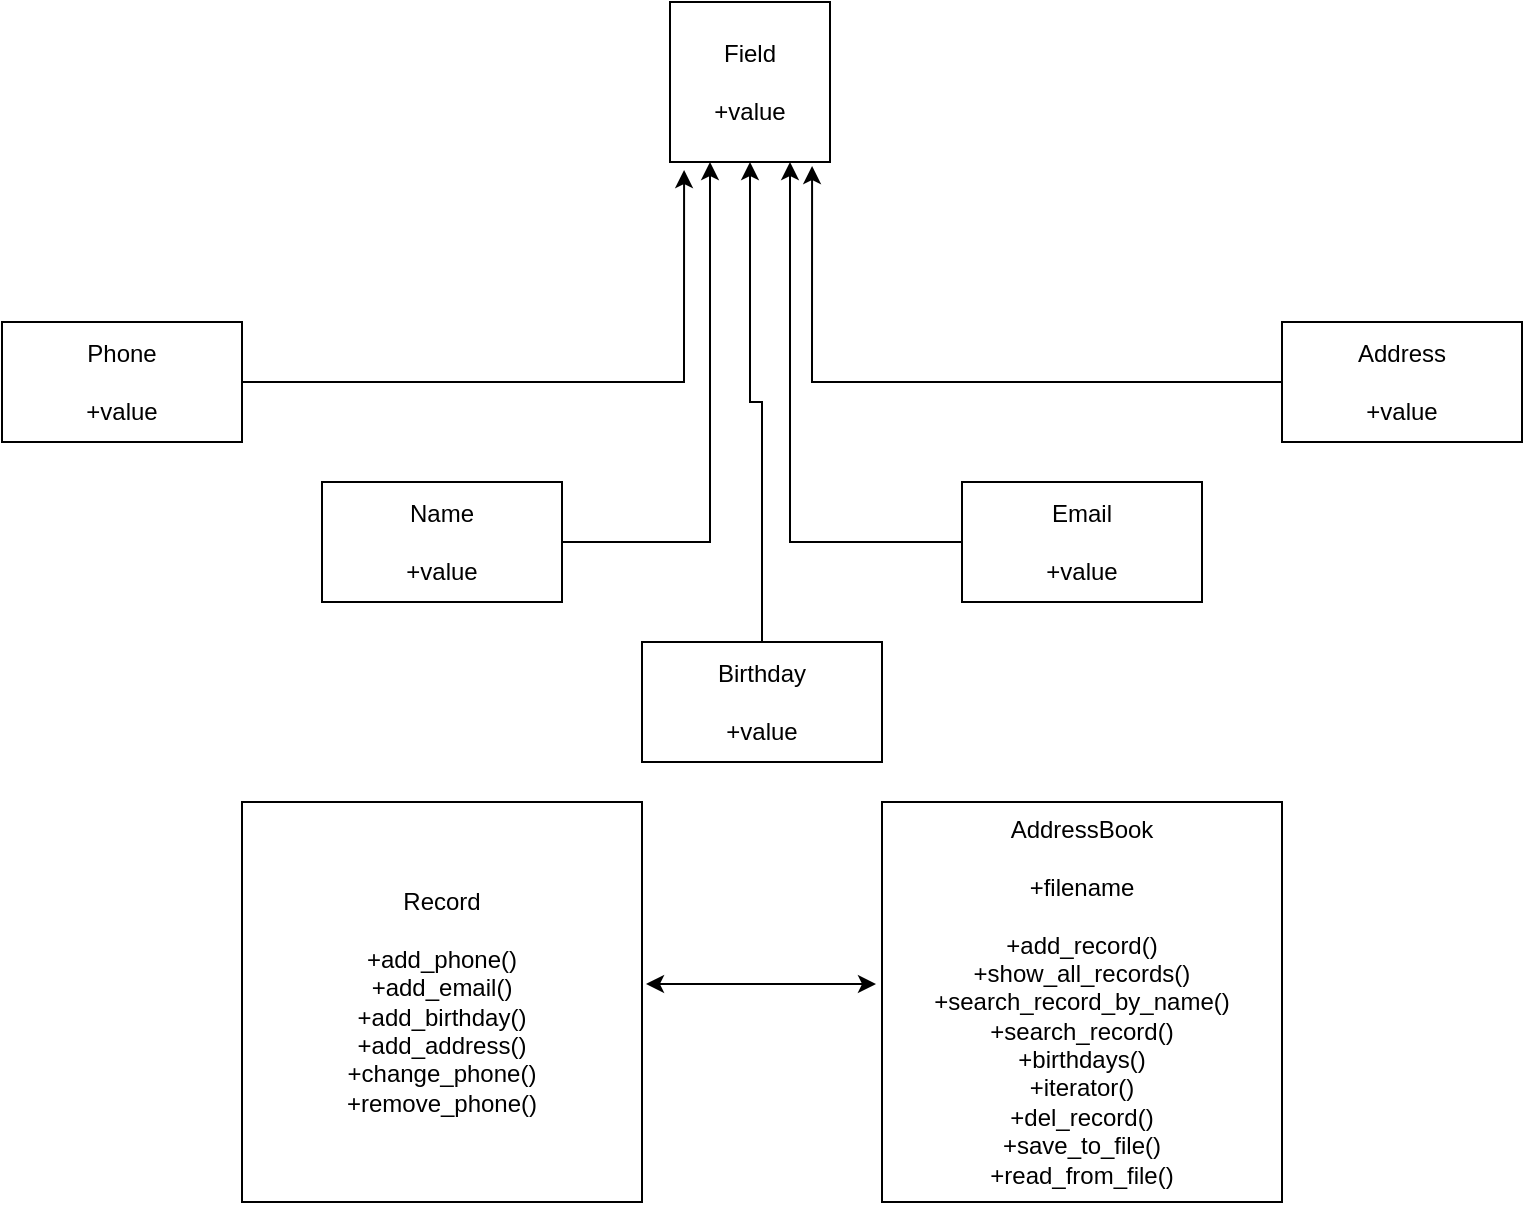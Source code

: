 <mxfile version="21.7.1" type="github">
  <diagram id="C5RBs43oDa-KdzZeNtuy" name="Page-1">
    <mxGraphModel dx="1434" dy="790" grid="1" gridSize="10" guides="1" tooltips="1" connect="1" arrows="1" fold="1" page="1" pageScale="1" pageWidth="827" pageHeight="1169" math="0" shadow="0">
      <root>
        <mxCell id="WIyWlLk6GJQsqaUBKTNV-0" />
        <mxCell id="WIyWlLk6GJQsqaUBKTNV-1" parent="WIyWlLk6GJQsqaUBKTNV-0" />
        <mxCell id="eLGHmhH-k5PyunCiGEUT-0" value="Field&lt;br&gt;&lt;br&gt;+value" style="rounded=0;whiteSpace=wrap;html=1;" vertex="1" parent="WIyWlLk6GJQsqaUBKTNV-1">
          <mxGeometry x="374" y="40" width="80" height="80" as="geometry" />
        </mxCell>
        <mxCell id="eLGHmhH-k5PyunCiGEUT-9" style="edgeStyle=orthogonalEdgeStyle;rounded=0;orthogonalLoop=1;jettySize=auto;html=1;entryX=0.088;entryY=1.05;entryDx=0;entryDy=0;entryPerimeter=0;" edge="1" parent="WIyWlLk6GJQsqaUBKTNV-1" source="eLGHmhH-k5PyunCiGEUT-3" target="eLGHmhH-k5PyunCiGEUT-0">
          <mxGeometry relative="1" as="geometry">
            <mxPoint x="340" y="140" as="targetPoint" />
          </mxGeometry>
        </mxCell>
        <mxCell id="eLGHmhH-k5PyunCiGEUT-3" value="Phone&lt;br&gt;&lt;br&gt;+value" style="rounded=0;whiteSpace=wrap;html=1;" vertex="1" parent="WIyWlLk6GJQsqaUBKTNV-1">
          <mxGeometry x="40" y="200" width="120" height="60" as="geometry" />
        </mxCell>
        <mxCell id="eLGHmhH-k5PyunCiGEUT-12" style="edgeStyle=orthogonalEdgeStyle;rounded=0;orthogonalLoop=1;jettySize=auto;html=1;entryX=0.25;entryY=1;entryDx=0;entryDy=0;" edge="1" parent="WIyWlLk6GJQsqaUBKTNV-1" source="eLGHmhH-k5PyunCiGEUT-4" target="eLGHmhH-k5PyunCiGEUT-0">
          <mxGeometry relative="1" as="geometry">
            <mxPoint x="400" y="180" as="targetPoint" />
          </mxGeometry>
        </mxCell>
        <mxCell id="eLGHmhH-k5PyunCiGEUT-4" value="Name&lt;br&gt;&lt;br&gt;+value" style="rounded=0;whiteSpace=wrap;html=1;" vertex="1" parent="WIyWlLk6GJQsqaUBKTNV-1">
          <mxGeometry x="200" y="280" width="120" height="60" as="geometry" />
        </mxCell>
        <mxCell id="eLGHmhH-k5PyunCiGEUT-15" style="edgeStyle=orthogonalEdgeStyle;rounded=0;orthogonalLoop=1;jettySize=auto;html=1;entryX=0.5;entryY=1;entryDx=0;entryDy=0;" edge="1" parent="WIyWlLk6GJQsqaUBKTNV-1" source="eLGHmhH-k5PyunCiGEUT-5" target="eLGHmhH-k5PyunCiGEUT-0">
          <mxGeometry relative="1" as="geometry" />
        </mxCell>
        <mxCell id="eLGHmhH-k5PyunCiGEUT-5" value="Birthday&lt;br&gt;&lt;br&gt;+value" style="rounded=0;whiteSpace=wrap;html=1;" vertex="1" parent="WIyWlLk6GJQsqaUBKTNV-1">
          <mxGeometry x="360" y="360" width="120" height="60" as="geometry" />
        </mxCell>
        <mxCell id="eLGHmhH-k5PyunCiGEUT-14" style="edgeStyle=orthogonalEdgeStyle;rounded=0;orthogonalLoop=1;jettySize=auto;html=1;entryX=0.75;entryY=1;entryDx=0;entryDy=0;" edge="1" parent="WIyWlLk6GJQsqaUBKTNV-1" source="eLGHmhH-k5PyunCiGEUT-6" target="eLGHmhH-k5PyunCiGEUT-0">
          <mxGeometry relative="1" as="geometry" />
        </mxCell>
        <mxCell id="eLGHmhH-k5PyunCiGEUT-6" value="Email&lt;br&gt;&lt;br&gt;+value" style="rounded=0;whiteSpace=wrap;html=1;" vertex="1" parent="WIyWlLk6GJQsqaUBKTNV-1">
          <mxGeometry x="520" y="280" width="120" height="60" as="geometry" />
        </mxCell>
        <mxCell id="eLGHmhH-k5PyunCiGEUT-11" style="edgeStyle=orthogonalEdgeStyle;rounded=0;orthogonalLoop=1;jettySize=auto;html=1;entryX=0.888;entryY=1.025;entryDx=0;entryDy=0;entryPerimeter=0;" edge="1" parent="WIyWlLk6GJQsqaUBKTNV-1" source="eLGHmhH-k5PyunCiGEUT-7" target="eLGHmhH-k5PyunCiGEUT-0">
          <mxGeometry relative="1" as="geometry">
            <mxPoint x="520" y="160" as="targetPoint" />
          </mxGeometry>
        </mxCell>
        <mxCell id="eLGHmhH-k5PyunCiGEUT-7" value="Address&lt;br&gt;&lt;br&gt;+value" style="rounded=0;whiteSpace=wrap;html=1;" vertex="1" parent="WIyWlLk6GJQsqaUBKTNV-1">
          <mxGeometry x="680" y="200" width="120" height="60" as="geometry" />
        </mxCell>
        <mxCell id="eLGHmhH-k5PyunCiGEUT-8" value="Record&lt;br&gt;&lt;br&gt;+add_phone()&lt;br&gt;+add_email()&lt;br&gt;+add_birthday()&lt;br&gt;+add_address()&lt;br&gt;+change_phone()&lt;br&gt;+remove_phone()" style="whiteSpace=wrap;html=1;aspect=fixed;" vertex="1" parent="WIyWlLk6GJQsqaUBKTNV-1">
          <mxGeometry x="160" y="440" width="200" height="200" as="geometry" />
        </mxCell>
        <mxCell id="eLGHmhH-k5PyunCiGEUT-16" value="AddressBook&lt;br&gt;&lt;br&gt;+filename&lt;br&gt;&lt;br&gt;+add_record()&lt;br&gt;+show_all_records()&lt;br&gt;+search_record_by_name()&lt;br&gt;+search_record()&lt;br&gt;+birthdays()&lt;br&gt;+iterator()&lt;br&gt;+del_record()&lt;br&gt;+save_to_file()&lt;br&gt;+read_from_file()" style="whiteSpace=wrap;html=1;aspect=fixed;" vertex="1" parent="WIyWlLk6GJQsqaUBKTNV-1">
          <mxGeometry x="480" y="440" width="200" height="200" as="geometry" />
        </mxCell>
        <mxCell id="eLGHmhH-k5PyunCiGEUT-18" value="" style="endArrow=classic;startArrow=classic;html=1;rounded=0;exitX=1.01;exitY=0.455;exitDx=0;exitDy=0;exitPerimeter=0;entryX=-0.015;entryY=0.455;entryDx=0;entryDy=0;entryPerimeter=0;" edge="1" parent="WIyWlLk6GJQsqaUBKTNV-1" source="eLGHmhH-k5PyunCiGEUT-8" target="eLGHmhH-k5PyunCiGEUT-16">
          <mxGeometry width="50" height="50" relative="1" as="geometry">
            <mxPoint x="390" y="430" as="sourcePoint" />
            <mxPoint x="440" y="380" as="targetPoint" />
          </mxGeometry>
        </mxCell>
      </root>
    </mxGraphModel>
  </diagram>
</mxfile>
